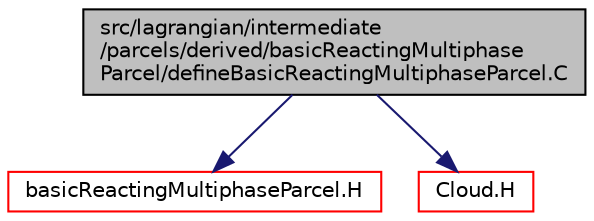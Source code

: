 digraph "src/lagrangian/intermediate/parcels/derived/basicReactingMultiphaseParcel/defineBasicReactingMultiphaseParcel.C"
{
  bgcolor="transparent";
  edge [fontname="Helvetica",fontsize="10",labelfontname="Helvetica",labelfontsize="10"];
  node [fontname="Helvetica",fontsize="10",shape=record];
  Node1 [label="src/lagrangian/intermediate\l/parcels/derived/basicReactingMultiphase\lParcel/defineBasicReactingMultiphaseParcel.C",height=0.2,width=0.4,color="black", fillcolor="grey75", style="filled", fontcolor="black"];
  Node1 -> Node2 [color="midnightblue",fontsize="10",style="solid",fontname="Helvetica"];
  Node2 [label="basicReactingMultiphaseParcel.H",height=0.2,width=0.4,color="red",URL="$a06822.html"];
  Node1 -> Node3 [color="midnightblue",fontsize="10",style="solid",fontname="Helvetica"];
  Node3 [label="Cloud.H",height=0.2,width=0.4,color="red",URL="$a06659.html"];
}
